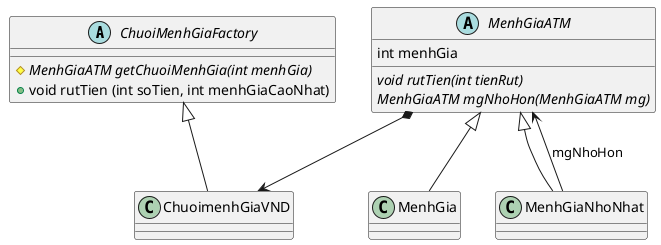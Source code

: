 @startuml

abstract ChuoiMenhGiaFactory{
    # {abstract} MenhGiaATM getChuoiMenhGia(int menhGia)
    + void rutTien (int soTien, int menhGiaCaoNhat)
}

abstract MenhGiaATM{
    int menhGia
    {abstract} void rutTien(int tienRut)
    {abstract} MenhGiaATM mgNhoHon(MenhGiaATM mg)
}

MenhGiaATM <|-- MenhGia
MenhGiaATM <|-- MenhGiaNhoNhat
MenhGiaNhoNhat --> MenhGiaATM : mgNhoHon
ChuoiMenhGiaFactory <|-- ChuoimenhGiaVND
MenhGiaATM *--> ChuoimenhGiaVND


@enduml